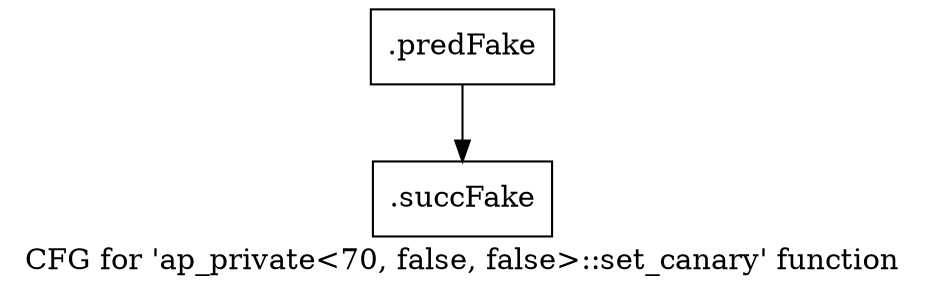 digraph "CFG for 'ap_private\<70, false, false\>::set_canary' function" {
	label="CFG for 'ap_private\<70, false, false\>::set_canary' function";

	Node0x5d796a0 [shape=record,filename="",linenumber="",label="{.predFake}"];
	Node0x5d796a0 -> Node0x6284180[ callList="" memoryops="" filename="/mnt/xilinx/Vitis_HLS/2021.2/include/etc/ap_private.h" execusionnum="20"];
	Node0x6284180 [shape=record,filename="/mnt/xilinx/Vitis_HLS/2021.2/include/etc/ap_private.h",linenumber="3252",label="{.succFake}"];
}
